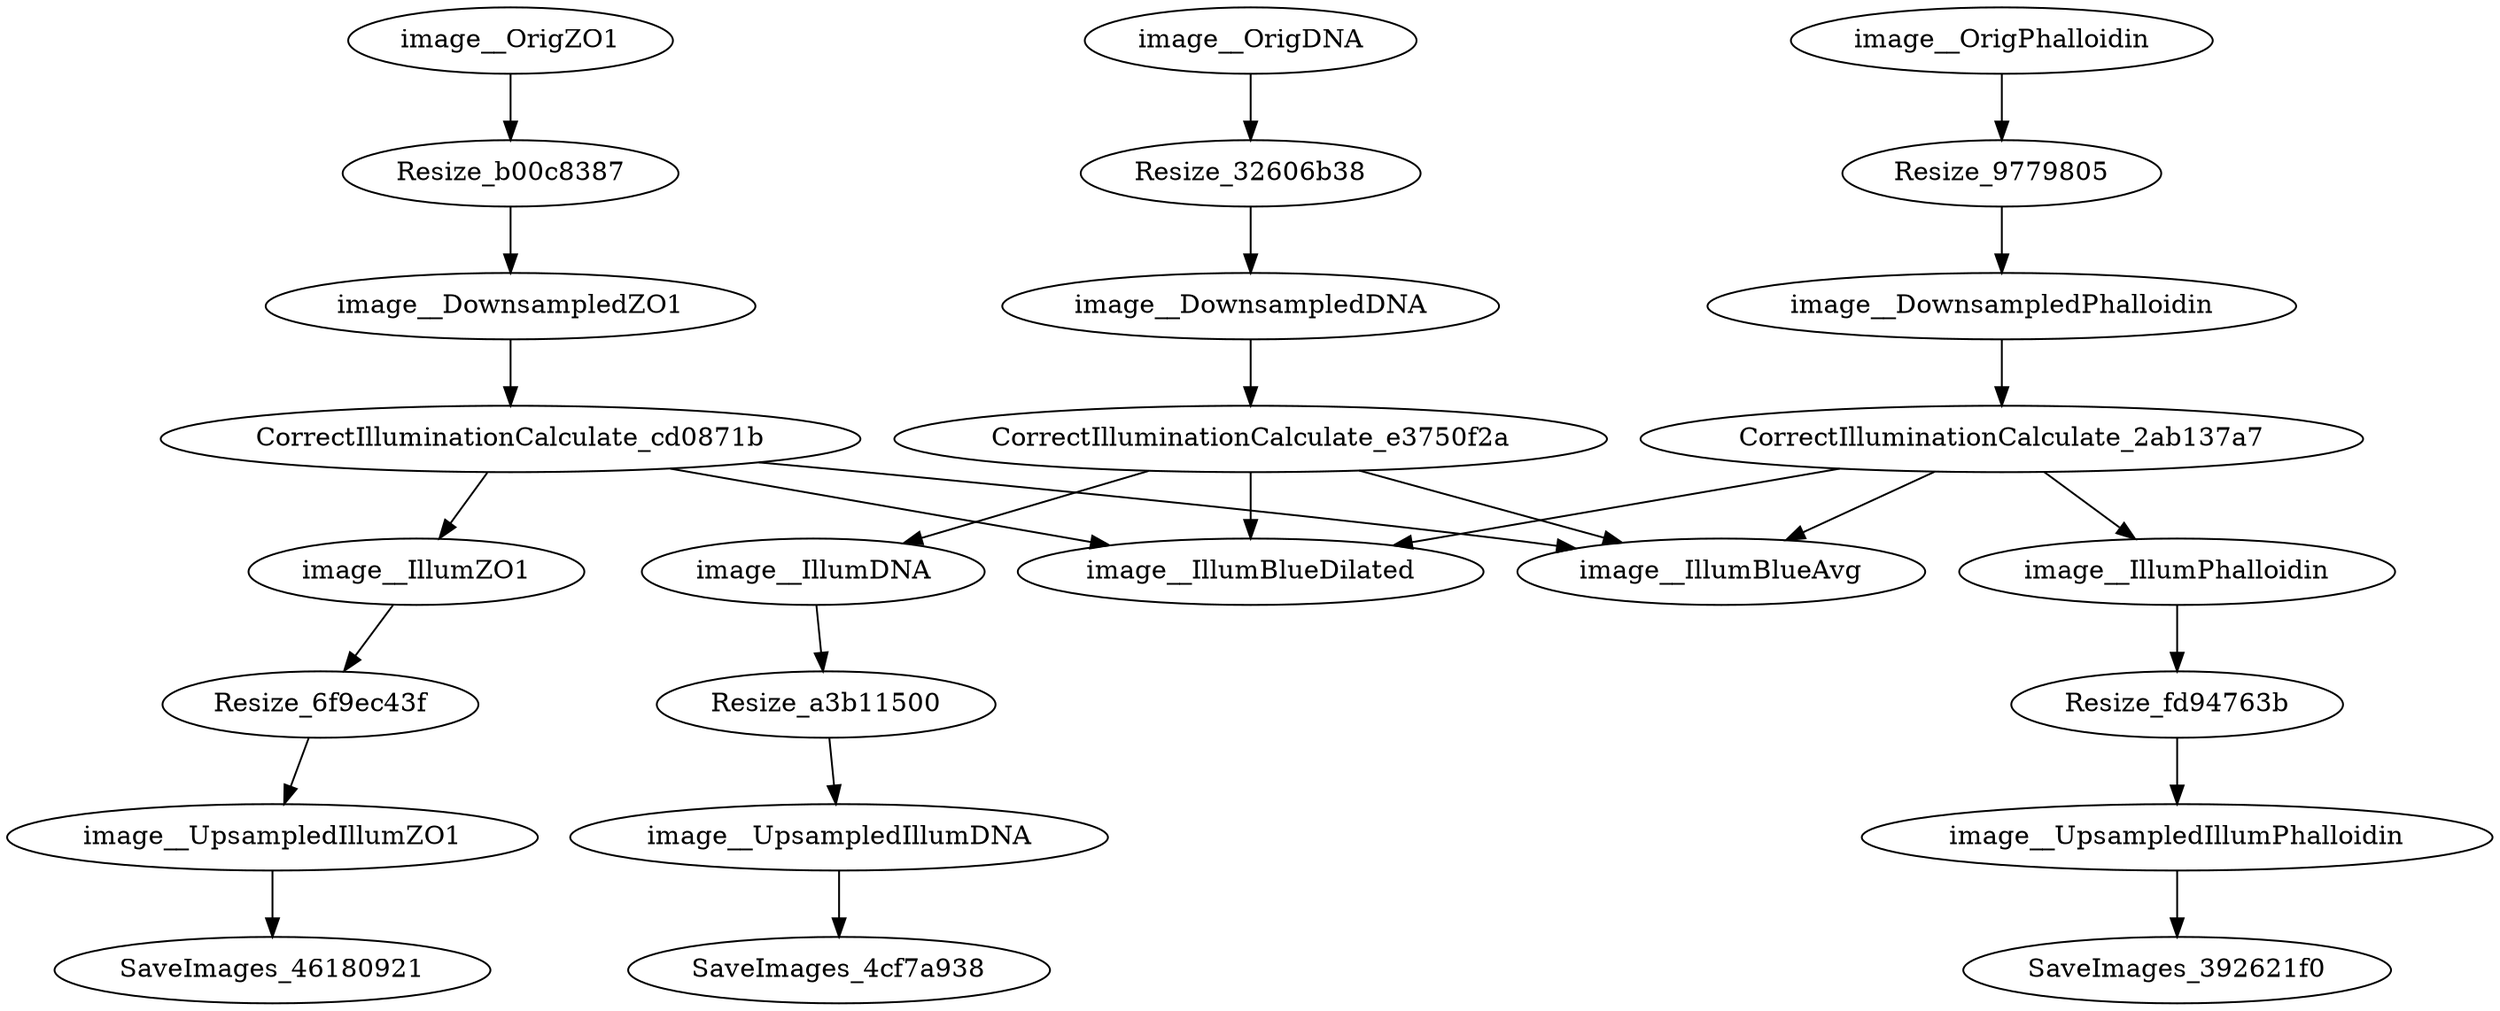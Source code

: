 strict digraph {
CorrectIlluminationCalculate_2ab137a7 [type=module];
CorrectIlluminationCalculate_cd0871b [type=module];
CorrectIlluminationCalculate_e3750f2a [type=module];
Resize_32606b38 [type=module];
Resize_6f9ec43f [type=module];
Resize_9779805 [type=module];
Resize_a3b11500 [type=module];
Resize_b00c8387 [type=module];
Resize_fd94763b [type=module];
SaveImages_392621f0 [type=module];
SaveImages_46180921 [type=module];
SaveImages_4cf7a938 [type=module];
image__DownsampledDNA [type=image];
image__DownsampledPhalloidin [type=image];
image__DownsampledZO1 [type=image];
image__IllumBlueAvg [type=image];
image__IllumBlueDilated [type=image];
image__IllumDNA [type=image];
image__IllumPhalloidin [type=image];
image__IllumZO1 [type=image];
image__OrigDNA [type=image];
image__OrigPhalloidin [type=image];
image__OrigZO1 [type=image];
image__UpsampledIllumDNA [type=image];
image__UpsampledIllumPhalloidin [type=image];
image__UpsampledIllumZO1 [type=image];
CorrectIlluminationCalculate_2ab137a7 -> image__IllumBlueAvg;
CorrectIlluminationCalculate_2ab137a7 -> image__IllumBlueDilated;
CorrectIlluminationCalculate_2ab137a7 -> image__IllumPhalloidin;
CorrectIlluminationCalculate_cd0871b -> image__IllumBlueAvg;
CorrectIlluminationCalculate_cd0871b -> image__IllumBlueDilated;
CorrectIlluminationCalculate_cd0871b -> image__IllumZO1;
CorrectIlluminationCalculate_e3750f2a -> image__IllumBlueAvg;
CorrectIlluminationCalculate_e3750f2a -> image__IllumBlueDilated;
CorrectIlluminationCalculate_e3750f2a -> image__IllumDNA;
Resize_32606b38 -> image__DownsampledDNA;
Resize_6f9ec43f -> image__UpsampledIllumZO1;
Resize_9779805 -> image__DownsampledPhalloidin;
Resize_a3b11500 -> image__UpsampledIllumDNA;
Resize_b00c8387 -> image__DownsampledZO1;
Resize_fd94763b -> image__UpsampledIllumPhalloidin;
image__DownsampledDNA -> CorrectIlluminationCalculate_e3750f2a;
image__DownsampledPhalloidin -> CorrectIlluminationCalculate_2ab137a7;
image__DownsampledZO1 -> CorrectIlluminationCalculate_cd0871b;
image__IllumDNA -> Resize_a3b11500;
image__IllumPhalloidin -> Resize_fd94763b;
image__IllumZO1 -> Resize_6f9ec43f;
image__OrigDNA -> Resize_32606b38;
image__OrigPhalloidin -> Resize_9779805;
image__OrigZO1 -> Resize_b00c8387;
image__UpsampledIllumDNA -> SaveImages_4cf7a938;
image__UpsampledIllumPhalloidin -> SaveImages_392621f0;
image__UpsampledIllumZO1 -> SaveImages_46180921;
}
